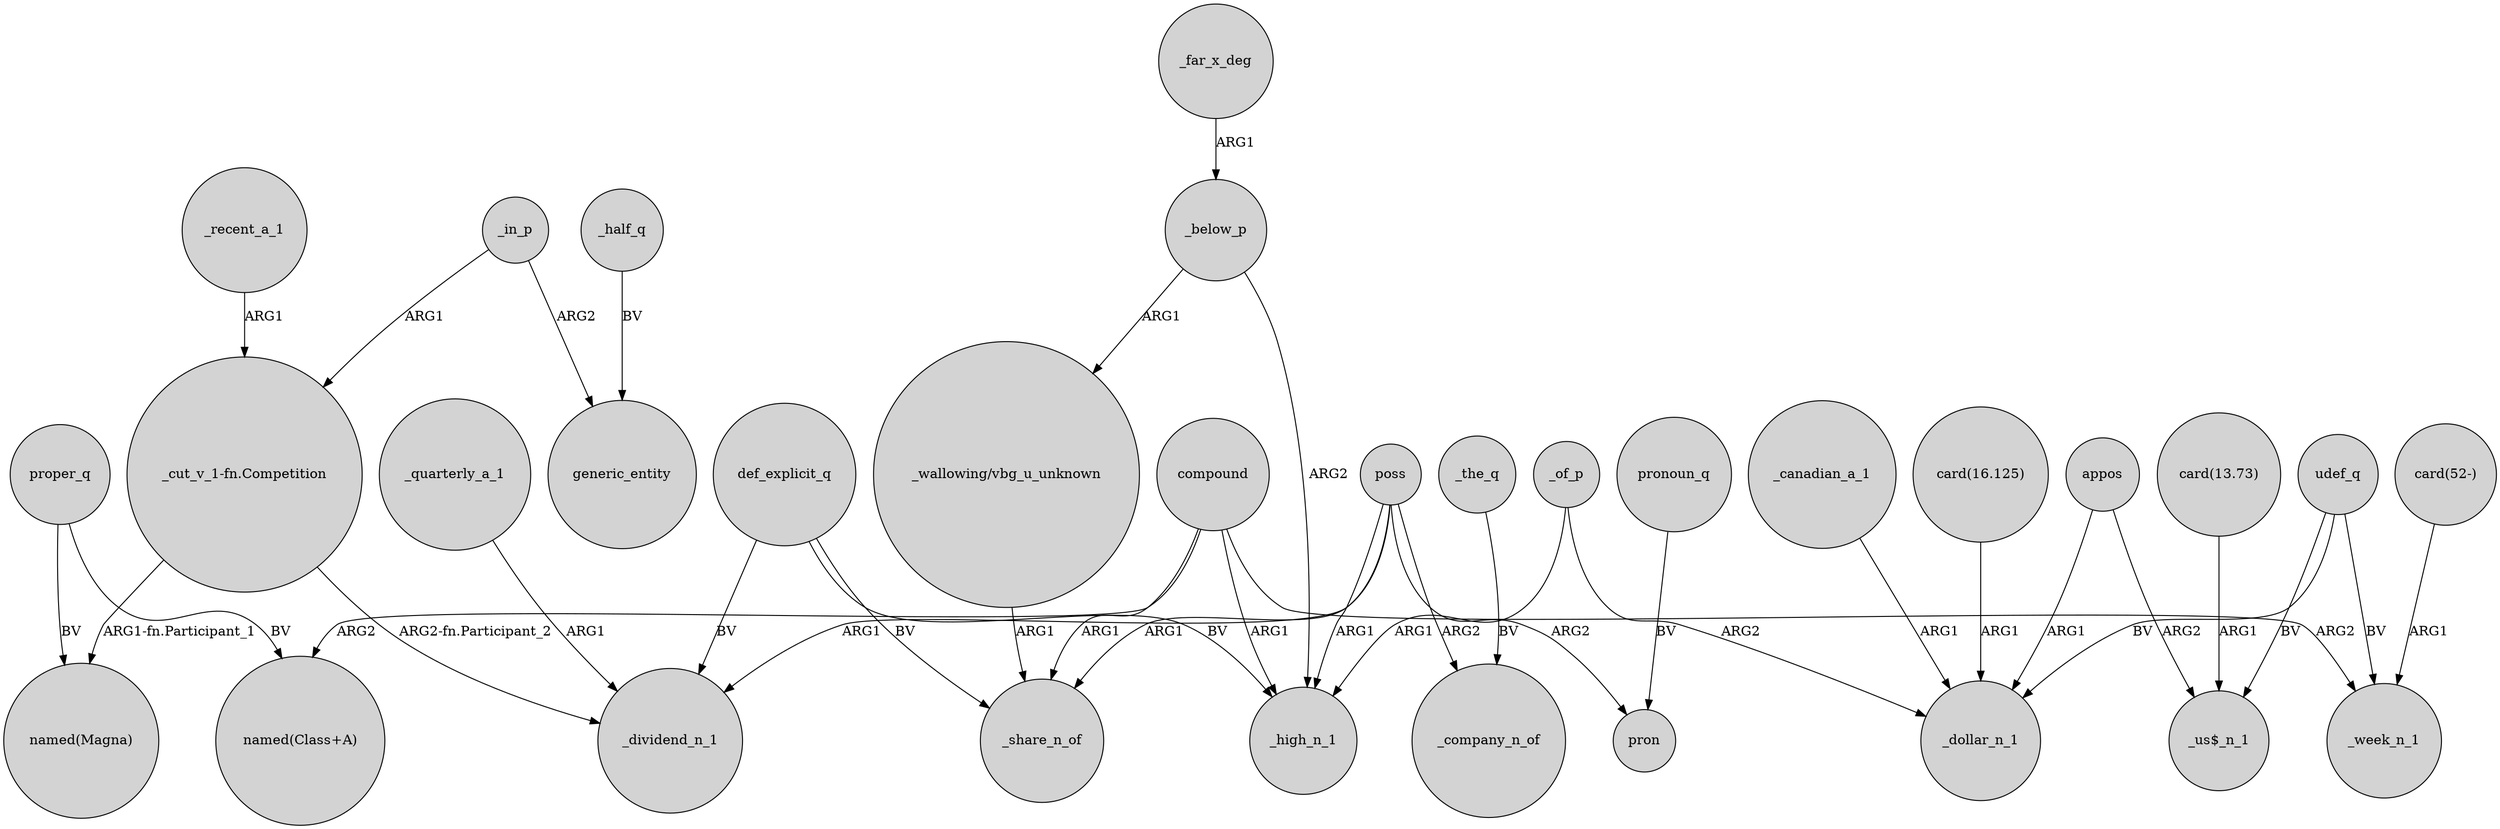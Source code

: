 digraph {
	node [shape=circle style=filled]
	"_cut_v_1-fn.Competition" -> "named(Magna)" [label="ARG1-fn.Participant_1"]
	_canadian_a_1 -> _dollar_n_1 [label=ARG1]
	poss -> _high_n_1 [label=ARG1]
	def_explicit_q -> _dividend_n_1 [label=BV]
	_recent_a_1 -> "_cut_v_1-fn.Competition" [label=ARG1]
	poss -> _share_n_of [label=ARG1]
	poss -> _company_n_of [label=ARG2]
	"card(13.73)" -> "_us$_n_1" [label=ARG1]
	appos -> _dollar_n_1 [label=ARG1]
	udef_q -> _dollar_n_1 [label=BV]
	_in_p -> "_cut_v_1-fn.Competition" [label=ARG1]
	def_explicit_q -> _share_n_of [label=BV]
	appos -> "_us$_n_1" [label=ARG2]
	compound -> _share_n_of [label=ARG1]
	_quarterly_a_1 -> _dividend_n_1 [label=ARG1]
	udef_q -> _week_n_1 [label=BV]
	"card(52-)" -> _week_n_1 [label=ARG1]
	proper_q -> "named(Class+A)" [label=BV]
	poss -> pron [label=ARG2]
	_half_q -> generic_entity [label=BV]
	compound -> _high_n_1 [label=ARG1]
	def_explicit_q -> _high_n_1 [label=BV]
	proper_q -> "named(Magna)" [label=BV]
	_below_p -> _high_n_1 [label=ARG2]
	compound -> "named(Class+A)" [label=ARG2]
	pronoun_q -> pron [label=BV]
	_in_p -> generic_entity [label=ARG2]
	_far_x_deg -> _below_p [label=ARG1]
	"card(16.125)" -> _dollar_n_1 [label=ARG1]
	compound -> _week_n_1 [label=ARG2]
	udef_q -> "_us$_n_1" [label=BV]
	"_cut_v_1-fn.Competition" -> _dividend_n_1 [label="ARG2-fn.Participant_2"]
	_of_p -> _dollar_n_1 [label=ARG2]
	_below_p -> "_wallowing/vbg_u_unknown" [label=ARG1]
	_of_p -> _high_n_1 [label=ARG1]
	"_wallowing/vbg_u_unknown" -> _share_n_of [label=ARG1]
	poss -> _dividend_n_1 [label=ARG1]
	_the_q -> _company_n_of [label=BV]
}
